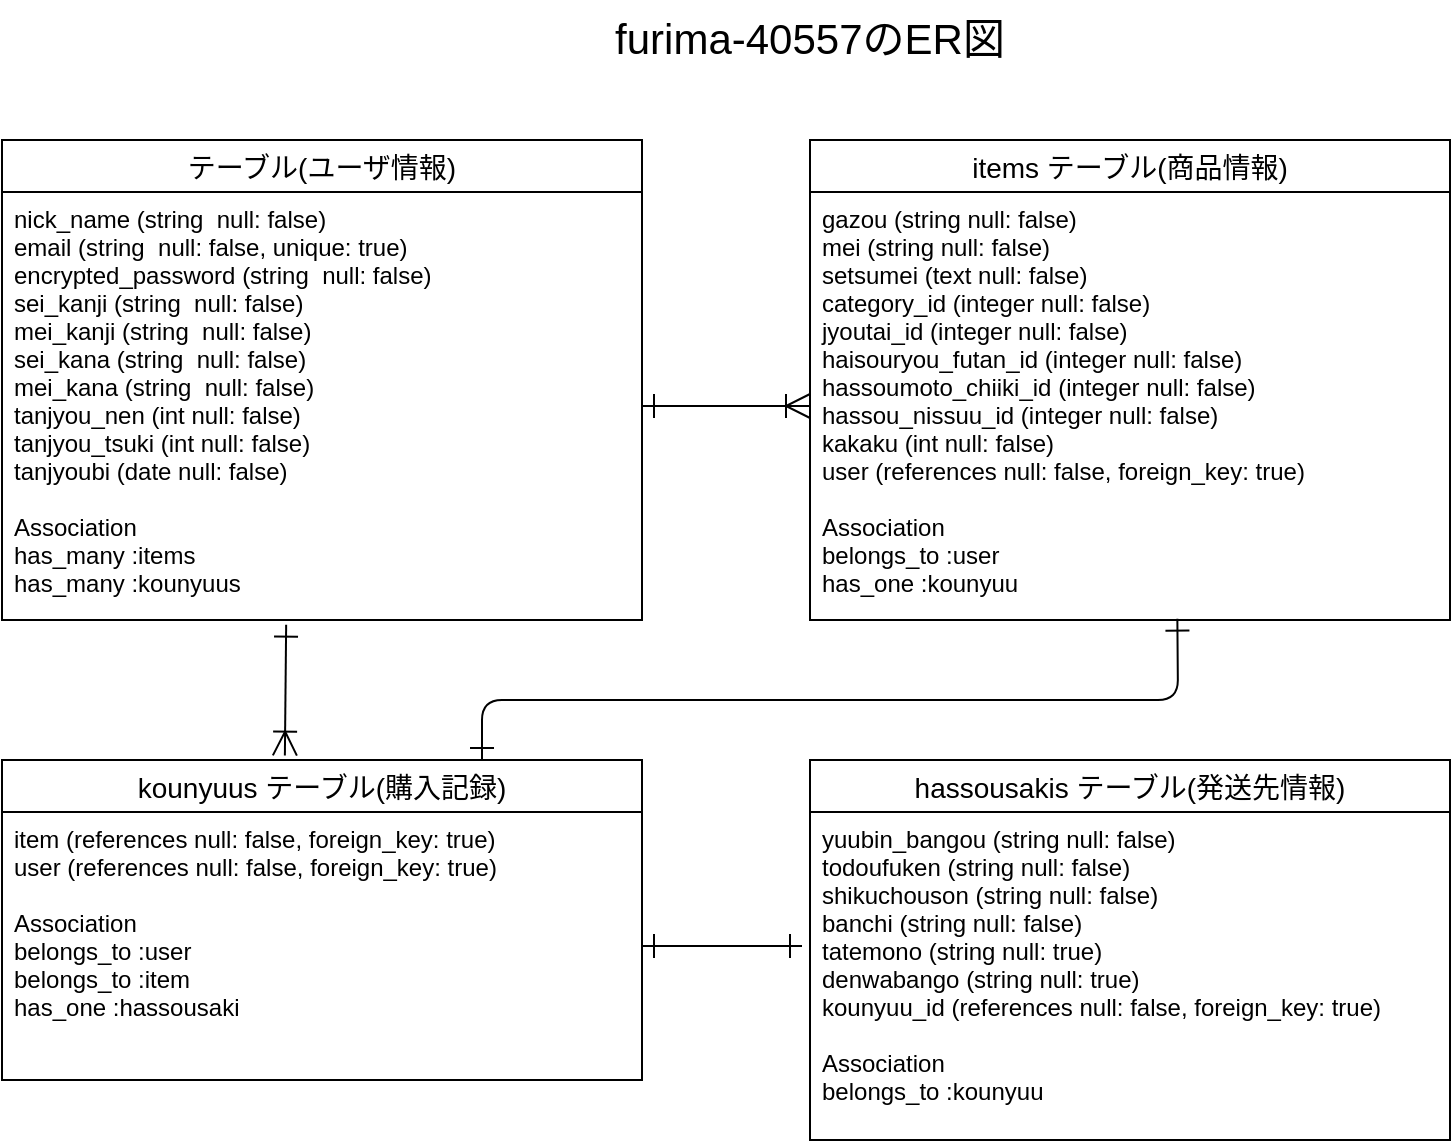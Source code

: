 <mxfile>
    <diagram id="fRKxvucNq5xgaGwhDnIN" name="ページ1">
        <mxGraphModel dx="1120" dy="566" grid="1" gridSize="10" guides="1" tooltips="1" connect="1" arrows="1" fold="1" page="1" pageScale="1" pageWidth="827" pageHeight="1169" math="0" shadow="0">
            <root>
                <mxCell id="0"/>
                <mxCell id="1" parent="0"/>
                <mxCell id="2" value="テーブル(ユーザ情報)" style="swimlane;fontStyle=0;childLayout=stackLayout;horizontal=1;startSize=26;horizontalStack=0;resizeParent=1;resizeParentMax=0;resizeLast=0;collapsible=1;marginBottom=0;align=center;fontSize=14;" parent="1" vertex="1">
                    <mxGeometry x="10" y="100" width="320" height="240" as="geometry"/>
                </mxCell>
                <mxCell id="3" value="nick_name (string  null: false)&#10;email (string  null: false, unique: true)&#10;encrypted_password (string  null: false) &#10;sei_kanji (string  null: false) &#10;mei_kanji (string  null: false) &#10;sei_kana (string  null: false) &#10;mei_kana (string  null: false) &#10;tanjyou_nen (int null: false) &#10;tanjyou_tsuki (int null: false) &#10;tanjyoubi (date null: false) &#10;&#10;Association&#10;has_many :items&#10;has_many :kounyuus&#10;&#10;" style="text;strokeColor=none;fillColor=none;spacingLeft=4;spacingRight=4;overflow=hidden;rotatable=0;points=[[0,0.5],[1,0.5]];portConstraint=eastwest;fontSize=12;" parent="2" vertex="1">
                    <mxGeometry y="26" width="320" height="214" as="geometry"/>
                </mxCell>
                <mxCell id="6" value="furima-40557のER図" style="text;strokeColor=none;fillColor=none;spacingLeft=4;spacingRight=4;overflow=hidden;rotatable=0;points=[[0,0.5],[1,0.5]];portConstraint=eastwest;fontSize=21;flipH=0;flipV=1;align=center;verticalAlign=middle;" parent="1" vertex="1">
                    <mxGeometry x="289" y="30" width="250" height="35" as="geometry"/>
                </mxCell>
                <mxCell id="11" value="items テーブル(商品情報)" style="swimlane;fontStyle=0;childLayout=stackLayout;horizontal=1;startSize=26;horizontalStack=0;resizeParent=1;resizeParentMax=0;resizeLast=0;collapsible=1;marginBottom=0;align=center;fontSize=14;" parent="1" vertex="1">
                    <mxGeometry x="414" y="100" width="320" height="240" as="geometry"/>
                </mxCell>
                <mxCell id="12" value="gazou (string null: false)&#10;mei (string null: false)&#10;setsumei (text null: false)&#10;category_id (integer null: false)&#10;jyoutai_id (integer null: false)&#10;haisouryou_futan_id (integer null: false)&#10;hassoumoto_chiiki_id (integer null: false)&#10;hassou_nissuu_id (integer null: false)&#10;kakaku (int null: false)&#10;user (references null: false, foreign_key: true)&#10;&#10;Association&#10;belongs_to :user&#10;has_one :kounyuu&#10;" style="text;strokeColor=none;fillColor=none;spacingLeft=4;spacingRight=4;overflow=hidden;rotatable=0;points=[[0,0.5],[1,0.5]];portConstraint=eastwest;fontSize=12;" parent="11" vertex="1">
                    <mxGeometry y="26" width="320" height="214" as="geometry"/>
                </mxCell>
                <mxCell id="13" value="" style="edgeStyle=none;html=1;endArrow=ERoneToMany;endFill=0;endSize=10;jumpSize=14;startArrow=ERone;startFill=0;targetPerimeterSpacing=0;sourcePerimeterSpacing=0;startSize=10;" parent="1" source="3" target="12" edge="1">
                    <mxGeometry relative="1" as="geometry"/>
                </mxCell>
                <mxCell id="14" value="kounyuus テーブル(購入記録)" style="swimlane;fontStyle=0;childLayout=stackLayout;horizontal=1;startSize=26;horizontalStack=0;resizeParent=1;resizeParentMax=0;resizeLast=0;collapsible=1;marginBottom=0;align=center;fontSize=14;" parent="1" vertex="1">
                    <mxGeometry x="10" y="410" width="320" height="160" as="geometry"/>
                </mxCell>
                <mxCell id="15" value="item (references null: false, foreign_key: true)&#10;user (references null: false, foreign_key: true)&#10;&#10;Association&#10;belongs_to :user&#10;belongs_to :item&#10;has_one :hassousaki" style="text;strokeColor=none;fillColor=none;spacingLeft=4;spacingRight=4;overflow=hidden;rotatable=0;points=[[0,0.5],[1,0.5]];portConstraint=eastwest;fontSize=12;" parent="14" vertex="1">
                    <mxGeometry y="26" width="320" height="134" as="geometry"/>
                </mxCell>
                <mxCell id="20" value="hassousakis テーブル(発送先情報)" style="swimlane;fontStyle=0;childLayout=stackLayout;horizontal=1;startSize=26;horizontalStack=0;resizeParent=1;resizeParentMax=0;resizeLast=0;collapsible=1;marginBottom=0;align=center;fontSize=14;" parent="1" vertex="1">
                    <mxGeometry x="414" y="410" width="320" height="190" as="geometry"/>
                </mxCell>
                <mxCell id="21" value="yuubin_bangou (string null: false)&#10;todoufuken (string null: false)&#10;shikuchouson (string null: false)&#10;banchi (string null: false)&#10;tatemono (string null: true)&#10;denwabango (string null: true)&#10;kounyuu_id (references null: false, foreign_key: true)&#10;&#10;Association&#10;belongs_to :kounyuu" style="text;strokeColor=none;fillColor=none;spacingLeft=4;spacingRight=4;overflow=hidden;rotatable=0;points=[[0,0.5],[1,0.5]];portConstraint=eastwest;fontSize=12;" parent="20" vertex="1">
                    <mxGeometry y="26" width="320" height="164" as="geometry"/>
                </mxCell>
                <mxCell id="22" value="" style="edgeStyle=none;html=1;endArrow=ERoneToMany;endFill=0;endSize=10;jumpSize=14;startArrow=ERone;startFill=0;targetPerimeterSpacing=0;sourcePerimeterSpacing=0;startSize=10;exitX=0.444;exitY=1.011;exitDx=0;exitDy=0;exitPerimeter=0;entryX=0.442;entryY=-0.014;entryDx=0;entryDy=0;entryPerimeter=0;" parent="1" source="3" target="14" edge="1">
                    <mxGeometry relative="1" as="geometry">
                        <mxPoint x="340" y="243" as="sourcePoint"/>
                        <mxPoint x="424" y="243" as="targetPoint"/>
                    </mxGeometry>
                </mxCell>
                <mxCell id="23" value="" style="edgeStyle=none;html=1;endArrow=ERone;endFill=0;endSize=10;jumpSize=14;startArrow=ERone;startFill=0;targetPerimeterSpacing=0;sourcePerimeterSpacing=0;startSize=10;entryX=0.574;entryY=0.997;entryDx=0;entryDy=0;entryPerimeter=0;exitX=0.75;exitY=0;exitDx=0;exitDy=0;" parent="1" source="14" target="12" edge="1">
                    <mxGeometry relative="1" as="geometry">
                        <mxPoint x="220" y="400" as="sourcePoint"/>
                        <mxPoint x="424" y="243" as="targetPoint"/>
                        <Array as="points">
                            <mxPoint x="250" y="380"/>
                            <mxPoint x="598" y="380"/>
                        </Array>
                    </mxGeometry>
                </mxCell>
                <mxCell id="24" value="" style="edgeStyle=none;html=1;endArrow=ERone;endFill=0;endSize=10;jumpSize=14;startArrow=ERone;startFill=0;targetPerimeterSpacing=0;sourcePerimeterSpacing=0;startSize=10;exitX=1;exitY=0.5;exitDx=0;exitDy=0;" parent="1" source="15" edge="1">
                    <mxGeometry relative="1" as="geometry">
                        <mxPoint x="260" y="420" as="sourcePoint"/>
                        <mxPoint x="410" y="503" as="targetPoint"/>
                        <Array as="points"/>
                    </mxGeometry>
                </mxCell>
            </root>
        </mxGraphModel>
    </diagram>
</mxfile>
